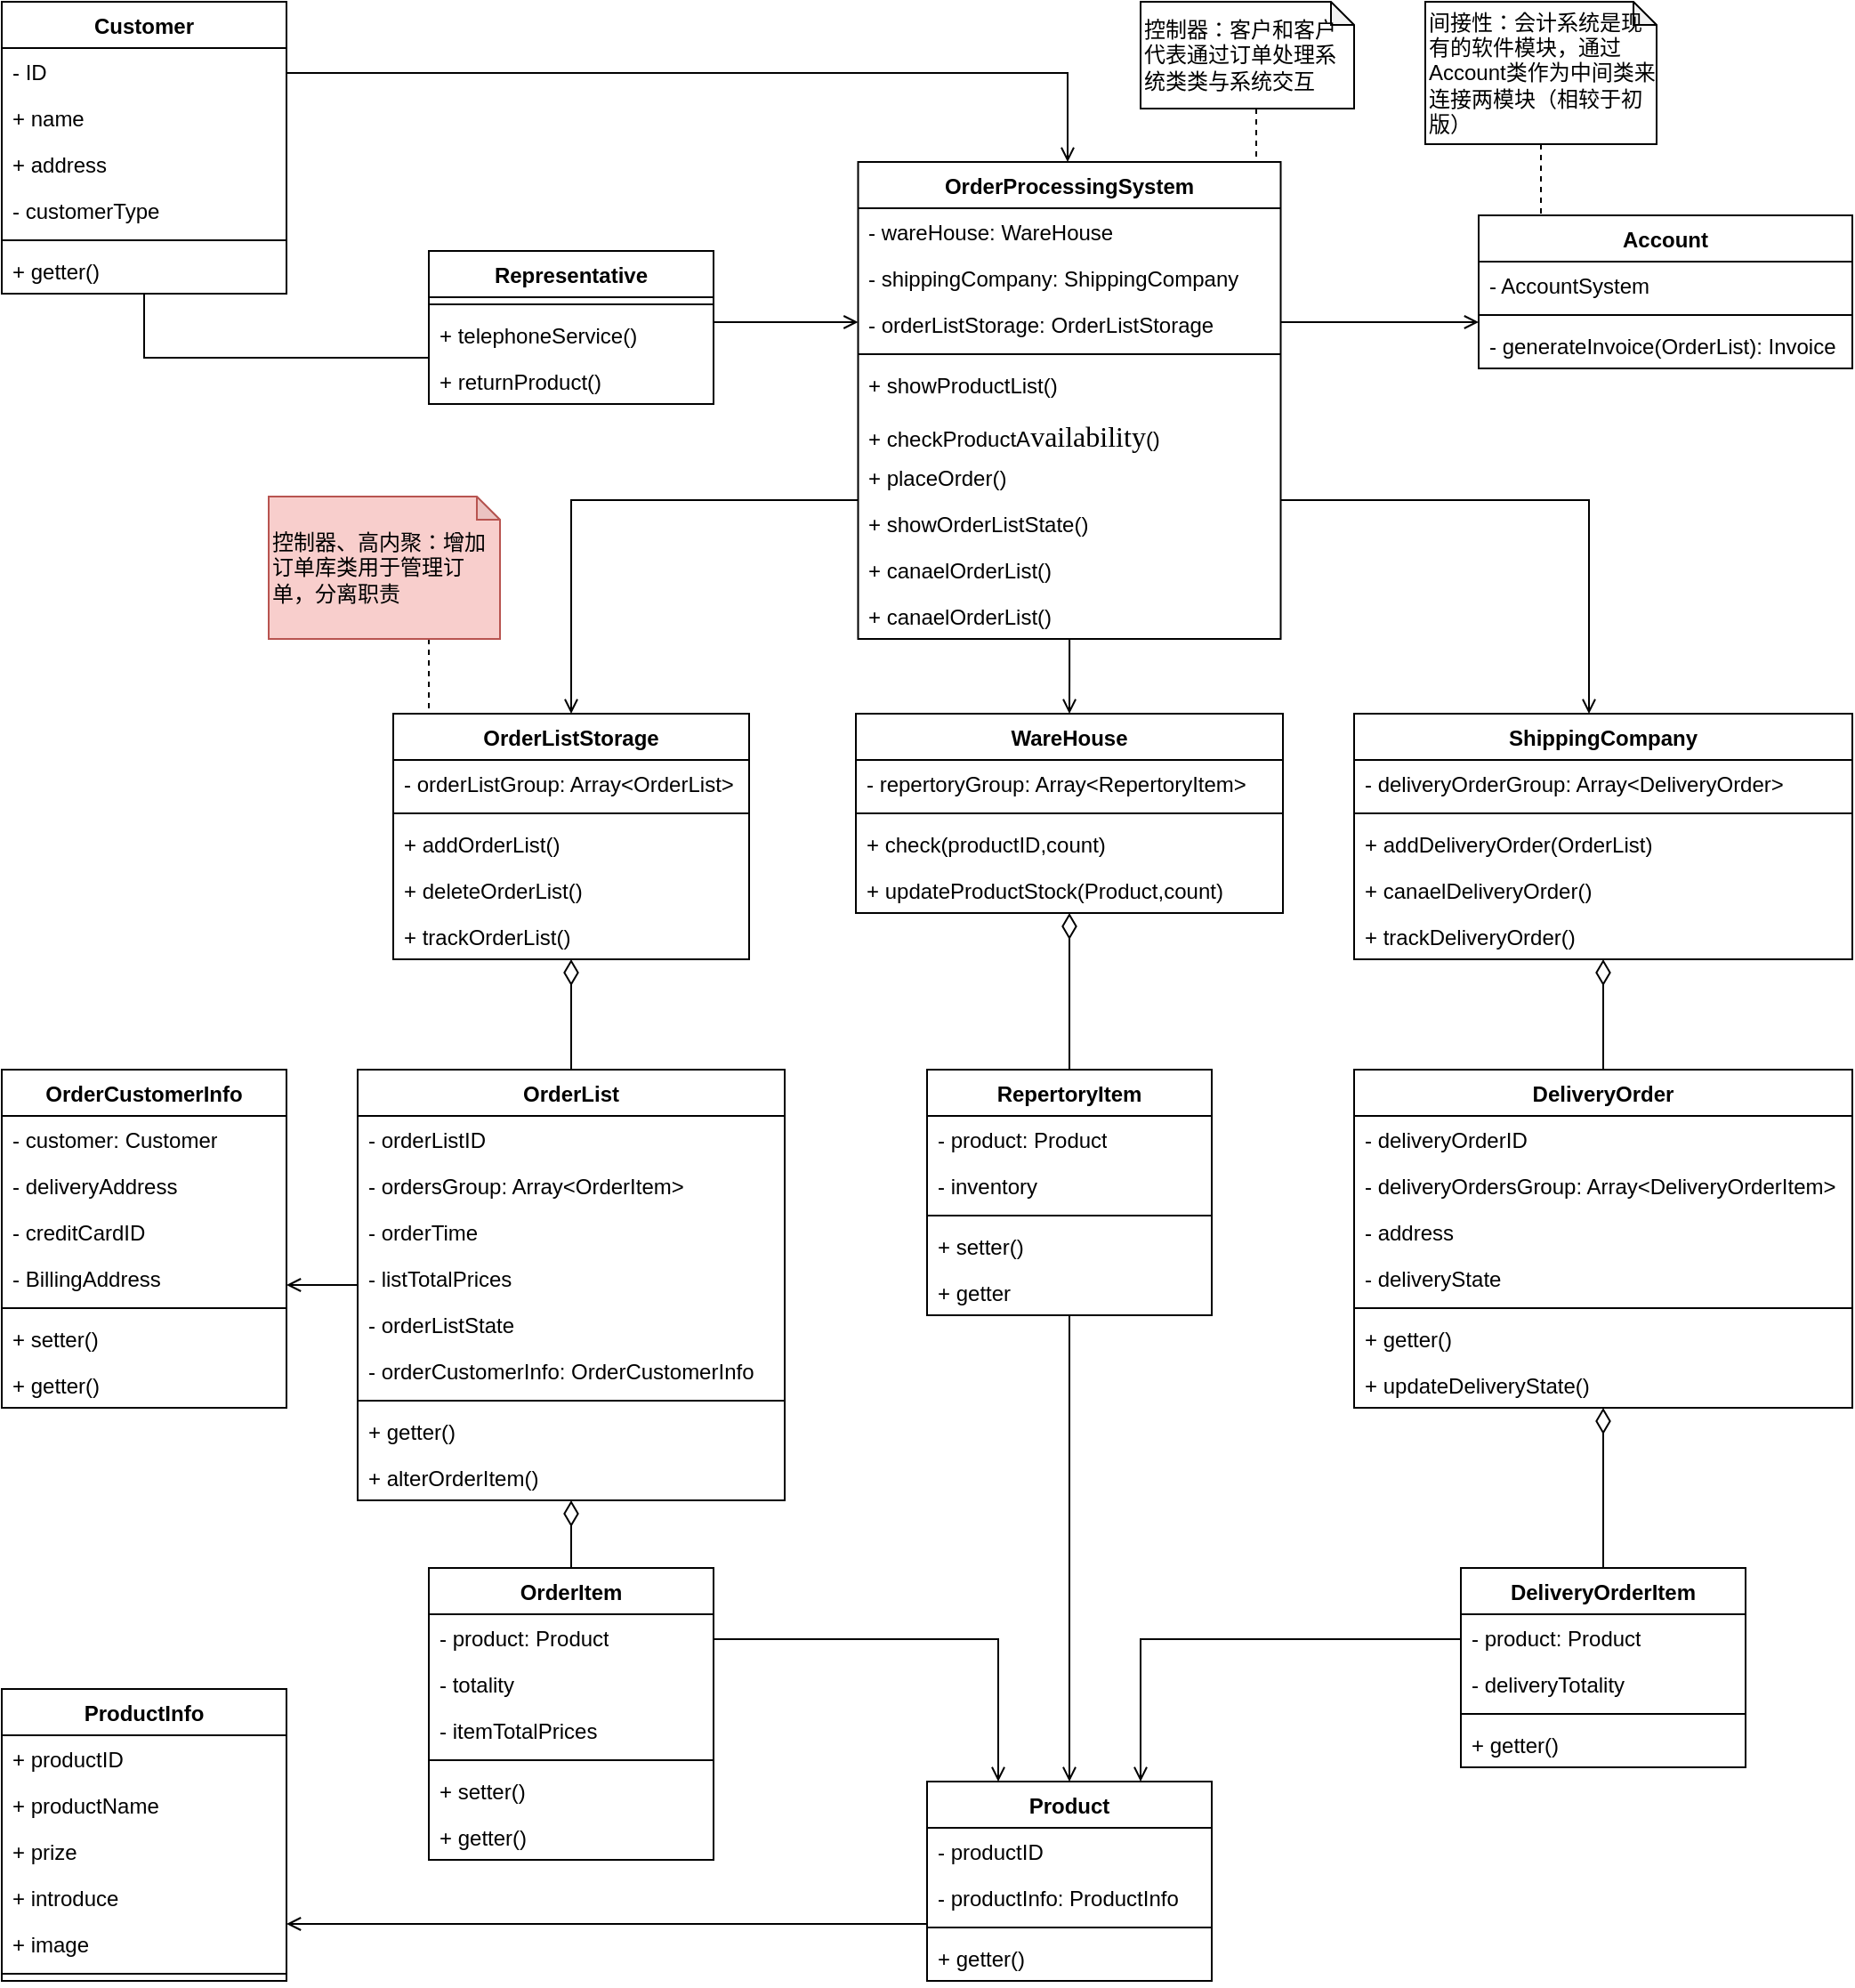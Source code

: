 <mxfile version="24.4.0" type="github">
  <diagram name="第 1 页" id="v9svsVmcO8N4FOGuuTbN">
    <mxGraphModel dx="1737" dy="948" grid="1" gridSize="10" guides="1" tooltips="1" connect="1" arrows="1" fold="1" page="1" pageScale="1" pageWidth="827" pageHeight="1169" math="0" shadow="0">
      <root>
        <mxCell id="0" />
        <mxCell id="1" parent="0" />
        <mxCell id="xuJ9BlfBvtNkO1Lh41zS-1" style="edgeStyle=orthogonalEdgeStyle;rounded=0;orthogonalLoop=1;jettySize=auto;html=1;endArrow=none;endFill=0;" parent="1" source="xuJ9BlfBvtNkO1Lh41zS-3" target="xuJ9BlfBvtNkO1Lh41zS-11" edge="1">
          <mxGeometry relative="1" as="geometry">
            <Array as="points">
              <mxPoint x="320" y="220" />
            </Array>
          </mxGeometry>
        </mxCell>
        <mxCell id="-KnkxOnLY3eX2Sgod2eS-25" style="edgeStyle=orthogonalEdgeStyle;rounded=0;orthogonalLoop=1;jettySize=auto;html=1;endArrow=open;endFill=0;" edge="1" parent="1" source="xuJ9BlfBvtNkO1Lh41zS-3" target="xuJ9BlfBvtNkO1Lh41zS-102">
          <mxGeometry relative="1" as="geometry">
            <Array as="points">
              <mxPoint x="839" y="60" />
            </Array>
          </mxGeometry>
        </mxCell>
        <mxCell id="xuJ9BlfBvtNkO1Lh41zS-3" value="Customer" style="swimlane;fontStyle=1;align=center;verticalAlign=top;childLayout=stackLayout;horizontal=1;startSize=26;horizontalStack=0;resizeParent=1;resizeParentMax=0;resizeLast=0;collapsible=1;marginBottom=0;whiteSpace=wrap;html=1;" parent="1" vertex="1">
          <mxGeometry x="240" y="20" width="160" height="164" as="geometry" />
        </mxCell>
        <mxCell id="xuJ9BlfBvtNkO1Lh41zS-4" value="- ID" style="text;strokeColor=none;fillColor=none;align=left;verticalAlign=top;spacingLeft=4;spacingRight=4;overflow=hidden;rotatable=0;points=[[0,0.5],[1,0.5]];portConstraint=eastwest;whiteSpace=wrap;html=1;" parent="xuJ9BlfBvtNkO1Lh41zS-3" vertex="1">
          <mxGeometry y="26" width="160" height="26" as="geometry" />
        </mxCell>
        <mxCell id="xuJ9BlfBvtNkO1Lh41zS-5" value="+ name" style="text;strokeColor=none;fillColor=none;align=left;verticalAlign=top;spacingLeft=4;spacingRight=4;overflow=hidden;rotatable=0;points=[[0,0.5],[1,0.5]];portConstraint=eastwest;whiteSpace=wrap;html=1;" parent="xuJ9BlfBvtNkO1Lh41zS-3" vertex="1">
          <mxGeometry y="52" width="160" height="26" as="geometry" />
        </mxCell>
        <mxCell id="xuJ9BlfBvtNkO1Lh41zS-6" value="+ address" style="text;strokeColor=none;fillColor=none;align=left;verticalAlign=top;spacingLeft=4;spacingRight=4;overflow=hidden;rotatable=0;points=[[0,0.5],[1,0.5]];portConstraint=eastwest;whiteSpace=wrap;html=1;" parent="xuJ9BlfBvtNkO1Lh41zS-3" vertex="1">
          <mxGeometry y="78" width="160" height="26" as="geometry" />
        </mxCell>
        <mxCell id="xuJ9BlfBvtNkO1Lh41zS-7" value="- customerType" style="text;strokeColor=none;fillColor=none;align=left;verticalAlign=top;spacingLeft=4;spacingRight=4;overflow=hidden;rotatable=0;points=[[0,0.5],[1,0.5]];portConstraint=eastwest;whiteSpace=wrap;html=1;" parent="xuJ9BlfBvtNkO1Lh41zS-3" vertex="1">
          <mxGeometry y="104" width="160" height="26" as="geometry" />
        </mxCell>
        <mxCell id="xuJ9BlfBvtNkO1Lh41zS-8" value="" style="line;strokeWidth=1;fillColor=none;align=left;verticalAlign=middle;spacingTop=-1;spacingLeft=3;spacingRight=3;rotatable=0;labelPosition=right;points=[];portConstraint=eastwest;strokeColor=inherit;" parent="xuJ9BlfBvtNkO1Lh41zS-3" vertex="1">
          <mxGeometry y="130" width="160" height="8" as="geometry" />
        </mxCell>
        <mxCell id="xuJ9BlfBvtNkO1Lh41zS-9" value="+ getter()" style="text;strokeColor=none;fillColor=none;align=left;verticalAlign=top;spacingLeft=4;spacingRight=4;overflow=hidden;rotatable=0;points=[[0,0.5],[1,0.5]];portConstraint=eastwest;whiteSpace=wrap;html=1;" parent="xuJ9BlfBvtNkO1Lh41zS-3" vertex="1">
          <mxGeometry y="138" width="160" height="26" as="geometry" />
        </mxCell>
        <mxCell id="xuJ9BlfBvtNkO1Lh41zS-10" style="edgeStyle=orthogonalEdgeStyle;rounded=0;orthogonalLoop=1;jettySize=auto;html=1;endArrow=open;endFill=0;" parent="1" source="xuJ9BlfBvtNkO1Lh41zS-11" target="xuJ9BlfBvtNkO1Lh41zS-102" edge="1">
          <mxGeometry relative="1" as="geometry">
            <Array as="points">
              <mxPoint x="690" y="200" />
              <mxPoint x="690" y="200" />
            </Array>
          </mxGeometry>
        </mxCell>
        <mxCell id="xuJ9BlfBvtNkO1Lh41zS-11" value="Representative" style="swimlane;fontStyle=1;align=center;verticalAlign=top;childLayout=stackLayout;horizontal=1;startSize=26;horizontalStack=0;resizeParent=1;resizeParentMax=0;resizeLast=0;collapsible=1;marginBottom=0;whiteSpace=wrap;html=1;" parent="1" vertex="1">
          <mxGeometry x="480" y="160" width="160" height="86" as="geometry" />
        </mxCell>
        <mxCell id="xuJ9BlfBvtNkO1Lh41zS-12" value="" style="line;strokeWidth=1;fillColor=none;align=left;verticalAlign=middle;spacingTop=-1;spacingLeft=3;spacingRight=3;rotatable=0;labelPosition=right;points=[];portConstraint=eastwest;strokeColor=inherit;" parent="xuJ9BlfBvtNkO1Lh41zS-11" vertex="1">
          <mxGeometry y="26" width="160" height="8" as="geometry" />
        </mxCell>
        <mxCell id="xuJ9BlfBvtNkO1Lh41zS-13" value="+ telephoneService()" style="text;strokeColor=none;fillColor=none;align=left;verticalAlign=top;spacingLeft=4;spacingRight=4;overflow=hidden;rotatable=0;points=[[0,0.5],[1,0.5]];portConstraint=eastwest;whiteSpace=wrap;html=1;" parent="xuJ9BlfBvtNkO1Lh41zS-11" vertex="1">
          <mxGeometry y="34" width="160" height="26" as="geometry" />
        </mxCell>
        <mxCell id="xuJ9BlfBvtNkO1Lh41zS-14" value="+ returnProduct()" style="text;strokeColor=none;fillColor=none;align=left;verticalAlign=top;spacingLeft=4;spacingRight=4;overflow=hidden;rotatable=0;points=[[0,0.5],[1,0.5]];portConstraint=eastwest;whiteSpace=wrap;html=1;" parent="xuJ9BlfBvtNkO1Lh41zS-11" vertex="1">
          <mxGeometry y="60" width="160" height="26" as="geometry" />
        </mxCell>
        <mxCell id="xuJ9BlfBvtNkO1Lh41zS-15" style="edgeStyle=orthogonalEdgeStyle;rounded=0;orthogonalLoop=1;jettySize=auto;html=1;endArrow=open;endFill=0;startSize=6;endSize=6;" parent="1" source="xuJ9BlfBvtNkO1Lh41zS-16" target="xuJ9BlfBvtNkO1Lh41zS-21" edge="1">
          <mxGeometry relative="1" as="geometry">
            <mxPoint x="770" y="416" as="targetPoint" />
            <Array as="points">
              <mxPoint x="670" y="1100" />
              <mxPoint x="670" y="1100" />
            </Array>
          </mxGeometry>
        </mxCell>
        <mxCell id="xuJ9BlfBvtNkO1Lh41zS-16" value="Product" style="swimlane;fontStyle=1;align=center;verticalAlign=top;childLayout=stackLayout;horizontal=1;startSize=26;horizontalStack=0;resizeParent=1;resizeParentMax=0;resizeLast=0;collapsible=1;marginBottom=0;whiteSpace=wrap;html=1;" parent="1" vertex="1">
          <mxGeometry x="760" y="1020" width="160" height="112" as="geometry" />
        </mxCell>
        <mxCell id="xuJ9BlfBvtNkO1Lh41zS-17" value="- productID" style="text;strokeColor=none;fillColor=none;align=left;verticalAlign=top;spacingLeft=4;spacingRight=4;overflow=hidden;rotatable=0;points=[[0,0.5],[1,0.5]];portConstraint=eastwest;whiteSpace=wrap;html=1;" parent="xuJ9BlfBvtNkO1Lh41zS-16" vertex="1">
          <mxGeometry y="26" width="160" height="26" as="geometry" />
        </mxCell>
        <mxCell id="xuJ9BlfBvtNkO1Lh41zS-18" value="- productInfo: ProductInfo" style="text;strokeColor=none;fillColor=none;align=left;verticalAlign=top;spacingLeft=4;spacingRight=4;overflow=hidden;rotatable=0;points=[[0,0.5],[1,0.5]];portConstraint=eastwest;whiteSpace=wrap;html=1;" parent="xuJ9BlfBvtNkO1Lh41zS-16" vertex="1">
          <mxGeometry y="52" width="160" height="26" as="geometry" />
        </mxCell>
        <mxCell id="xuJ9BlfBvtNkO1Lh41zS-19" value="" style="line;strokeWidth=1;fillColor=none;align=left;verticalAlign=middle;spacingTop=-1;spacingLeft=3;spacingRight=3;rotatable=0;labelPosition=right;points=[];portConstraint=eastwest;strokeColor=inherit;" parent="xuJ9BlfBvtNkO1Lh41zS-16" vertex="1">
          <mxGeometry y="78" width="160" height="8" as="geometry" />
        </mxCell>
        <mxCell id="xuJ9BlfBvtNkO1Lh41zS-20" value="+ getter()" style="text;strokeColor=none;fillColor=none;align=left;verticalAlign=top;spacingLeft=4;spacingRight=4;overflow=hidden;rotatable=0;points=[[0,0.5],[1,0.5]];portConstraint=eastwest;whiteSpace=wrap;html=1;" parent="xuJ9BlfBvtNkO1Lh41zS-16" vertex="1">
          <mxGeometry y="86" width="160" height="26" as="geometry" />
        </mxCell>
        <mxCell id="xuJ9BlfBvtNkO1Lh41zS-21" value="&lt;div style=&quot;text-align: left;&quot;&gt;&lt;span style=&quot;background-color: initial;&quot;&gt;ProductInfo&lt;/span&gt;&lt;/div&gt;" style="swimlane;fontStyle=1;align=center;verticalAlign=top;childLayout=stackLayout;horizontal=1;startSize=26;horizontalStack=0;resizeParent=1;resizeParentMax=0;resizeLast=0;collapsible=1;marginBottom=0;whiteSpace=wrap;html=1;" parent="1" vertex="1">
          <mxGeometry x="240" y="968" width="160" height="164" as="geometry" />
        </mxCell>
        <mxCell id="xuJ9BlfBvtNkO1Lh41zS-22" value="+ productID" style="text;strokeColor=none;fillColor=none;align=left;verticalAlign=top;spacingLeft=4;spacingRight=4;overflow=hidden;rotatable=0;points=[[0,0.5],[1,0.5]];portConstraint=eastwest;whiteSpace=wrap;html=1;" parent="xuJ9BlfBvtNkO1Lh41zS-21" vertex="1">
          <mxGeometry y="26" width="160" height="26" as="geometry" />
        </mxCell>
        <mxCell id="xuJ9BlfBvtNkO1Lh41zS-23" value="+ productName" style="text;strokeColor=none;fillColor=none;align=left;verticalAlign=top;spacingLeft=4;spacingRight=4;overflow=hidden;rotatable=0;points=[[0,0.5],[1,0.5]];portConstraint=eastwest;whiteSpace=wrap;html=1;" parent="xuJ9BlfBvtNkO1Lh41zS-21" vertex="1">
          <mxGeometry y="52" width="160" height="26" as="geometry" />
        </mxCell>
        <mxCell id="xuJ9BlfBvtNkO1Lh41zS-24" value="+ prize" style="text;strokeColor=none;fillColor=none;align=left;verticalAlign=top;spacingLeft=4;spacingRight=4;overflow=hidden;rotatable=0;points=[[0,0.5],[1,0.5]];portConstraint=eastwest;whiteSpace=wrap;html=1;" parent="xuJ9BlfBvtNkO1Lh41zS-21" vertex="1">
          <mxGeometry y="78" width="160" height="26" as="geometry" />
        </mxCell>
        <mxCell id="xuJ9BlfBvtNkO1Lh41zS-25" value="+ introduce" style="text;strokeColor=none;fillColor=none;align=left;verticalAlign=top;spacingLeft=4;spacingRight=4;overflow=hidden;rotatable=0;points=[[0,0.5],[1,0.5]];portConstraint=eastwest;whiteSpace=wrap;html=1;" parent="xuJ9BlfBvtNkO1Lh41zS-21" vertex="1">
          <mxGeometry y="104" width="160" height="26" as="geometry" />
        </mxCell>
        <mxCell id="xuJ9BlfBvtNkO1Lh41zS-26" value="+ image" style="text;strokeColor=none;fillColor=none;align=left;verticalAlign=top;spacingLeft=4;spacingRight=4;overflow=hidden;rotatable=0;points=[[0,0.5],[1,0.5]];portConstraint=eastwest;whiteSpace=wrap;html=1;" parent="xuJ9BlfBvtNkO1Lh41zS-21" vertex="1">
          <mxGeometry y="130" width="160" height="26" as="geometry" />
        </mxCell>
        <mxCell id="xuJ9BlfBvtNkO1Lh41zS-27" value="" style="line;strokeWidth=1;fillColor=none;align=left;verticalAlign=middle;spacingTop=-1;spacingLeft=3;spacingRight=3;rotatable=0;labelPosition=right;points=[];portConstraint=eastwest;strokeColor=inherit;" parent="xuJ9BlfBvtNkO1Lh41zS-21" vertex="1">
          <mxGeometry y="156" width="160" height="8" as="geometry" />
        </mxCell>
        <mxCell id="xuJ9BlfBvtNkO1Lh41zS-28" style="edgeStyle=orthogonalEdgeStyle;rounded=0;orthogonalLoop=1;jettySize=auto;html=1;entryX=0.5;entryY=0;entryDx=0;entryDy=0;endArrow=none;endFill=0;startArrow=diamondThin;startFill=0;targetPerimeterSpacing=0;sourcePerimeterSpacing=0;endSize=6;startSize=12;" parent="1" source="xuJ9BlfBvtNkO1Lh41zS-30" target="xuJ9BlfBvtNkO1Lh41zS-41" edge="1">
          <mxGeometry relative="1" as="geometry" />
        </mxCell>
        <mxCell id="xuJ9BlfBvtNkO1Lh41zS-29" style="edgeStyle=orthogonalEdgeStyle;rounded=0;orthogonalLoop=1;jettySize=auto;html=1;endArrow=open;endFill=0;" parent="1" source="xuJ9BlfBvtNkO1Lh41zS-30" target="xuJ9BlfBvtNkO1Lh41zS-48" edge="1">
          <mxGeometry relative="1" as="geometry">
            <Array as="points">
              <mxPoint x="440" y="715" />
              <mxPoint x="440" y="715" />
            </Array>
          </mxGeometry>
        </mxCell>
        <mxCell id="xuJ9BlfBvtNkO1Lh41zS-30" value="OrderList" style="swimlane;fontStyle=1;align=center;verticalAlign=top;childLayout=stackLayout;horizontal=1;startSize=26;horizontalStack=0;resizeParent=1;resizeParentMax=0;resizeLast=0;collapsible=1;marginBottom=0;whiteSpace=wrap;html=1;" parent="1" vertex="1">
          <mxGeometry x="440" y="620" width="240" height="242" as="geometry" />
        </mxCell>
        <mxCell id="xuJ9BlfBvtNkO1Lh41zS-31" value="- orderListID" style="text;strokeColor=none;fillColor=none;align=left;verticalAlign=top;spacingLeft=4;spacingRight=4;overflow=hidden;rotatable=0;points=[[0,0.5],[1,0.5]];portConstraint=eastwest;whiteSpace=wrap;html=1;" parent="xuJ9BlfBvtNkO1Lh41zS-30" vertex="1">
          <mxGeometry y="26" width="240" height="26" as="geometry" />
        </mxCell>
        <mxCell id="xuJ9BlfBvtNkO1Lh41zS-32" value="- ordersGroup: Array&amp;lt;OrderItem&amp;gt;" style="text;strokeColor=none;fillColor=none;align=left;verticalAlign=top;spacingLeft=4;spacingRight=4;overflow=hidden;rotatable=0;points=[[0,0.5],[1,0.5]];portConstraint=eastwest;whiteSpace=wrap;html=1;" parent="xuJ9BlfBvtNkO1Lh41zS-30" vertex="1">
          <mxGeometry y="52" width="240" height="26" as="geometry" />
        </mxCell>
        <mxCell id="xuJ9BlfBvtNkO1Lh41zS-33" value="- orderTime" style="text;strokeColor=none;fillColor=none;align=left;verticalAlign=top;spacingLeft=4;spacingRight=4;overflow=hidden;rotatable=0;points=[[0,0.5],[1,0.5]];portConstraint=eastwest;whiteSpace=wrap;html=1;" parent="xuJ9BlfBvtNkO1Lh41zS-30" vertex="1">
          <mxGeometry y="78" width="240" height="26" as="geometry" />
        </mxCell>
        <mxCell id="xuJ9BlfBvtNkO1Lh41zS-34" value="- listTotalPrices" style="text;strokeColor=none;fillColor=none;align=left;verticalAlign=top;spacingLeft=4;spacingRight=4;overflow=hidden;rotatable=0;points=[[0,0.5],[1,0.5]];portConstraint=eastwest;whiteSpace=wrap;html=1;" parent="xuJ9BlfBvtNkO1Lh41zS-30" vertex="1">
          <mxGeometry y="104" width="240" height="26" as="geometry" />
        </mxCell>
        <mxCell id="xuJ9BlfBvtNkO1Lh41zS-35" value="- orderListState" style="text;strokeColor=none;fillColor=none;align=left;verticalAlign=top;spacingLeft=4;spacingRight=4;overflow=hidden;rotatable=0;points=[[0,0.5],[1,0.5]];portConstraint=eastwest;whiteSpace=wrap;html=1;" parent="xuJ9BlfBvtNkO1Lh41zS-30" vertex="1">
          <mxGeometry y="130" width="240" height="26" as="geometry" />
        </mxCell>
        <mxCell id="xuJ9BlfBvtNkO1Lh41zS-36" value="- orderCustomerInfo: OrderCustomerInfo" style="text;strokeColor=none;fillColor=none;align=left;verticalAlign=top;spacingLeft=4;spacingRight=4;overflow=hidden;rotatable=0;points=[[0,0.5],[1,0.5]];portConstraint=eastwest;whiteSpace=wrap;html=1;" parent="xuJ9BlfBvtNkO1Lh41zS-30" vertex="1">
          <mxGeometry y="156" width="240" height="26" as="geometry" />
        </mxCell>
        <mxCell id="xuJ9BlfBvtNkO1Lh41zS-37" value="" style="line;strokeWidth=1;fillColor=none;align=left;verticalAlign=middle;spacingTop=-1;spacingLeft=3;spacingRight=3;rotatable=0;labelPosition=right;points=[];portConstraint=eastwest;strokeColor=inherit;" parent="xuJ9BlfBvtNkO1Lh41zS-30" vertex="1">
          <mxGeometry y="182" width="240" height="8" as="geometry" />
        </mxCell>
        <mxCell id="xuJ9BlfBvtNkO1Lh41zS-38" value="+ getter()" style="text;strokeColor=none;fillColor=none;align=left;verticalAlign=top;spacingLeft=4;spacingRight=4;overflow=hidden;rotatable=0;points=[[0,0.5],[1,0.5]];portConstraint=eastwest;whiteSpace=wrap;html=1;" parent="xuJ9BlfBvtNkO1Lh41zS-30" vertex="1">
          <mxGeometry y="190" width="240" height="26" as="geometry" />
        </mxCell>
        <mxCell id="xuJ9BlfBvtNkO1Lh41zS-39" value="+ alterOrderItem()" style="text;strokeColor=none;fillColor=none;align=left;verticalAlign=top;spacingLeft=4;spacingRight=4;overflow=hidden;rotatable=0;points=[[0,0.5],[1,0.5]];portConstraint=eastwest;whiteSpace=wrap;html=1;" parent="xuJ9BlfBvtNkO1Lh41zS-30" vertex="1">
          <mxGeometry y="216" width="240" height="26" as="geometry" />
        </mxCell>
        <mxCell id="xuJ9BlfBvtNkO1Lh41zS-40" style="edgeStyle=orthogonalEdgeStyle;rounded=0;orthogonalLoop=1;jettySize=auto;html=1;endArrow=open;endFill=0;" parent="1" source="xuJ9BlfBvtNkO1Lh41zS-41" target="xuJ9BlfBvtNkO1Lh41zS-16" edge="1">
          <mxGeometry relative="1" as="geometry">
            <Array as="points">
              <mxPoint x="800" y="940" />
            </Array>
          </mxGeometry>
        </mxCell>
        <mxCell id="xuJ9BlfBvtNkO1Lh41zS-41" value="OrderItem" style="swimlane;fontStyle=1;align=center;verticalAlign=top;childLayout=stackLayout;horizontal=1;startSize=26;horizontalStack=0;resizeParent=1;resizeParentMax=0;resizeLast=0;collapsible=1;marginBottom=0;whiteSpace=wrap;html=1;" parent="1" vertex="1">
          <mxGeometry x="480" y="900" width="160" height="164" as="geometry" />
        </mxCell>
        <mxCell id="xuJ9BlfBvtNkO1Lh41zS-42" value="- product: Product" style="text;strokeColor=none;fillColor=none;align=left;verticalAlign=top;spacingLeft=4;spacingRight=4;overflow=hidden;rotatable=0;points=[[0,0.5],[1,0.5]];portConstraint=eastwest;whiteSpace=wrap;html=1;" parent="xuJ9BlfBvtNkO1Lh41zS-41" vertex="1">
          <mxGeometry y="26" width="160" height="26" as="geometry" />
        </mxCell>
        <mxCell id="xuJ9BlfBvtNkO1Lh41zS-43" value="-&amp;nbsp;totality" style="text;strokeColor=none;fillColor=none;align=left;verticalAlign=top;spacingLeft=4;spacingRight=4;overflow=hidden;rotatable=0;points=[[0,0.5],[1,0.5]];portConstraint=eastwest;whiteSpace=wrap;html=1;" parent="xuJ9BlfBvtNkO1Lh41zS-41" vertex="1">
          <mxGeometry y="52" width="160" height="26" as="geometry" />
        </mxCell>
        <mxCell id="xuJ9BlfBvtNkO1Lh41zS-44" value="- itemTotalPrices" style="text;strokeColor=none;fillColor=none;align=left;verticalAlign=top;spacingLeft=4;spacingRight=4;overflow=hidden;rotatable=0;points=[[0,0.5],[1,0.5]];portConstraint=eastwest;whiteSpace=wrap;html=1;" parent="xuJ9BlfBvtNkO1Lh41zS-41" vertex="1">
          <mxGeometry y="78" width="160" height="26" as="geometry" />
        </mxCell>
        <mxCell id="xuJ9BlfBvtNkO1Lh41zS-45" value="" style="line;strokeWidth=1;fillColor=none;align=left;verticalAlign=middle;spacingTop=-1;spacingLeft=3;spacingRight=3;rotatable=0;labelPosition=right;points=[];portConstraint=eastwest;strokeColor=inherit;" parent="xuJ9BlfBvtNkO1Lh41zS-41" vertex="1">
          <mxGeometry y="104" width="160" height="8" as="geometry" />
        </mxCell>
        <mxCell id="xuJ9BlfBvtNkO1Lh41zS-46" value="+ setter()" style="text;strokeColor=none;fillColor=none;align=left;verticalAlign=top;spacingLeft=4;spacingRight=4;overflow=hidden;rotatable=0;points=[[0,0.5],[1,0.5]];portConstraint=eastwest;whiteSpace=wrap;html=1;" parent="xuJ9BlfBvtNkO1Lh41zS-41" vertex="1">
          <mxGeometry y="112" width="160" height="26" as="geometry" />
        </mxCell>
        <mxCell id="xuJ9BlfBvtNkO1Lh41zS-47" value="+ getter()" style="text;strokeColor=none;fillColor=none;align=left;verticalAlign=top;spacingLeft=4;spacingRight=4;overflow=hidden;rotatable=0;points=[[0,0.5],[1,0.5]];portConstraint=eastwest;whiteSpace=wrap;html=1;" parent="xuJ9BlfBvtNkO1Lh41zS-41" vertex="1">
          <mxGeometry y="138" width="160" height="26" as="geometry" />
        </mxCell>
        <mxCell id="xuJ9BlfBvtNkO1Lh41zS-48" value="&lt;span style=&quot;text-align: left;&quot;&gt;OrderCustomerInfo&lt;/span&gt;" style="swimlane;fontStyle=1;align=center;verticalAlign=top;childLayout=stackLayout;horizontal=1;startSize=26;horizontalStack=0;resizeParent=1;resizeParentMax=0;resizeLast=0;collapsible=1;marginBottom=0;whiteSpace=wrap;html=1;" parent="1" vertex="1">
          <mxGeometry x="240" y="620" width="160" height="190" as="geometry" />
        </mxCell>
        <mxCell id="xuJ9BlfBvtNkO1Lh41zS-49" value="- customer: Customer" style="text;strokeColor=none;fillColor=none;align=left;verticalAlign=top;spacingLeft=4;spacingRight=4;overflow=hidden;rotatable=0;points=[[0,0.5],[1,0.5]];portConstraint=eastwest;whiteSpace=wrap;html=1;" parent="xuJ9BlfBvtNkO1Lh41zS-48" vertex="1">
          <mxGeometry y="26" width="160" height="26" as="geometry" />
        </mxCell>
        <mxCell id="xuJ9BlfBvtNkO1Lh41zS-50" value="- deliveryAddress" style="text;strokeColor=none;fillColor=none;align=left;verticalAlign=top;spacingLeft=4;spacingRight=4;overflow=hidden;rotatable=0;points=[[0,0.5],[1,0.5]];portConstraint=eastwest;whiteSpace=wrap;html=1;" parent="xuJ9BlfBvtNkO1Lh41zS-48" vertex="1">
          <mxGeometry y="52" width="160" height="26" as="geometry" />
        </mxCell>
        <mxCell id="xuJ9BlfBvtNkO1Lh41zS-51" value="- creditCardID" style="text;strokeColor=none;fillColor=none;align=left;verticalAlign=top;spacingLeft=4;spacingRight=4;overflow=hidden;rotatable=0;points=[[0,0.5],[1,0.5]];portConstraint=eastwest;whiteSpace=wrap;html=1;" parent="xuJ9BlfBvtNkO1Lh41zS-48" vertex="1">
          <mxGeometry y="78" width="160" height="26" as="geometry" />
        </mxCell>
        <mxCell id="xuJ9BlfBvtNkO1Lh41zS-52" value="- BillingAddress" style="text;strokeColor=none;fillColor=none;align=left;verticalAlign=top;spacingLeft=4;spacingRight=4;overflow=hidden;rotatable=0;points=[[0,0.5],[1,0.5]];portConstraint=eastwest;whiteSpace=wrap;html=1;" parent="xuJ9BlfBvtNkO1Lh41zS-48" vertex="1">
          <mxGeometry y="104" width="160" height="26" as="geometry" />
        </mxCell>
        <mxCell id="xuJ9BlfBvtNkO1Lh41zS-53" value="" style="line;strokeWidth=1;fillColor=none;align=left;verticalAlign=middle;spacingTop=-1;spacingLeft=3;spacingRight=3;rotatable=0;labelPosition=right;points=[];portConstraint=eastwest;strokeColor=inherit;" parent="xuJ9BlfBvtNkO1Lh41zS-48" vertex="1">
          <mxGeometry y="130" width="160" height="8" as="geometry" />
        </mxCell>
        <mxCell id="xuJ9BlfBvtNkO1Lh41zS-54" value="+ setter()" style="text;strokeColor=none;fillColor=none;align=left;verticalAlign=top;spacingLeft=4;spacingRight=4;overflow=hidden;rotatable=0;points=[[0,0.5],[1,0.5]];portConstraint=eastwest;whiteSpace=wrap;html=1;" parent="xuJ9BlfBvtNkO1Lh41zS-48" vertex="1">
          <mxGeometry y="138" width="160" height="26" as="geometry" />
        </mxCell>
        <mxCell id="xuJ9BlfBvtNkO1Lh41zS-55" value="+ getter()" style="text;strokeColor=none;fillColor=none;align=left;verticalAlign=top;spacingLeft=4;spacingRight=4;overflow=hidden;rotatable=0;points=[[0,0.5],[1,0.5]];portConstraint=eastwest;whiteSpace=wrap;html=1;" parent="xuJ9BlfBvtNkO1Lh41zS-48" vertex="1">
          <mxGeometry y="164" width="160" height="26" as="geometry" />
        </mxCell>
        <mxCell id="xuJ9BlfBvtNkO1Lh41zS-56" style="edgeStyle=orthogonalEdgeStyle;rounded=0;orthogonalLoop=1;jettySize=auto;html=1;endArrow=none;endFill=0;entryX=0.5;entryY=0;entryDx=0;entryDy=0;startArrow=diamondThin;startFill=0;startSize=12;" parent="1" source="xuJ9BlfBvtNkO1Lh41zS-57" target="xuJ9BlfBvtNkO1Lh41zS-63" edge="1">
          <mxGeometry relative="1" as="geometry">
            <Array as="points">
              <mxPoint x="840" y="580" />
              <mxPoint x="840" y="580" />
            </Array>
          </mxGeometry>
        </mxCell>
        <mxCell id="xuJ9BlfBvtNkO1Lh41zS-57" value="WareHouse" style="swimlane;fontStyle=1;align=center;verticalAlign=top;childLayout=stackLayout;horizontal=1;startSize=26;horizontalStack=0;resizeParent=1;resizeParentMax=0;resizeLast=0;collapsible=1;marginBottom=0;whiteSpace=wrap;html=1;" parent="1" vertex="1">
          <mxGeometry x="720" y="420" width="240" height="112" as="geometry" />
        </mxCell>
        <mxCell id="xuJ9BlfBvtNkO1Lh41zS-58" value="- repertoryGroup: Array&amp;lt;RepertoryItem&amp;gt;&amp;nbsp;" style="text;strokeColor=none;fillColor=none;align=left;verticalAlign=top;spacingLeft=4;spacingRight=4;overflow=hidden;rotatable=0;points=[[0,0.5],[1,0.5]];portConstraint=eastwest;whiteSpace=wrap;html=1;" parent="xuJ9BlfBvtNkO1Lh41zS-57" vertex="1">
          <mxGeometry y="26" width="240" height="26" as="geometry" />
        </mxCell>
        <mxCell id="xuJ9BlfBvtNkO1Lh41zS-59" value="" style="line;strokeWidth=1;fillColor=none;align=left;verticalAlign=middle;spacingTop=-1;spacingLeft=3;spacingRight=3;rotatable=0;labelPosition=right;points=[];portConstraint=eastwest;strokeColor=inherit;" parent="xuJ9BlfBvtNkO1Lh41zS-57" vertex="1">
          <mxGeometry y="52" width="240" height="8" as="geometry" />
        </mxCell>
        <mxCell id="xuJ9BlfBvtNkO1Lh41zS-60" value="+ check(productID,count)" style="text;strokeColor=none;fillColor=none;align=left;verticalAlign=top;spacingLeft=4;spacingRight=4;overflow=hidden;rotatable=0;points=[[0,0.5],[1,0.5]];portConstraint=eastwest;whiteSpace=wrap;html=1;" parent="xuJ9BlfBvtNkO1Lh41zS-57" vertex="1">
          <mxGeometry y="60" width="240" height="26" as="geometry" />
        </mxCell>
        <mxCell id="xuJ9BlfBvtNkO1Lh41zS-61" value="+ updateProductStock(Product,count)" style="text;strokeColor=none;fillColor=none;align=left;verticalAlign=top;spacingLeft=4;spacingRight=4;overflow=hidden;rotatable=0;points=[[0,0.5],[1,0.5]];portConstraint=eastwest;whiteSpace=wrap;html=1;" parent="xuJ9BlfBvtNkO1Lh41zS-57" vertex="1">
          <mxGeometry y="86" width="240" height="26" as="geometry" />
        </mxCell>
        <mxCell id="xuJ9BlfBvtNkO1Lh41zS-62" style="edgeStyle=orthogonalEdgeStyle;rounded=0;orthogonalLoop=1;jettySize=auto;html=1;endArrow=open;endFill=0;" parent="1" source="xuJ9BlfBvtNkO1Lh41zS-63" target="xuJ9BlfBvtNkO1Lh41zS-16" edge="1">
          <mxGeometry relative="1" as="geometry">
            <Array as="points">
              <mxPoint x="840" y="950" />
            </Array>
          </mxGeometry>
        </mxCell>
        <mxCell id="xuJ9BlfBvtNkO1Lh41zS-63" value="RepertoryItem" style="swimlane;fontStyle=1;align=center;verticalAlign=top;childLayout=stackLayout;horizontal=1;startSize=26;horizontalStack=0;resizeParent=1;resizeParentMax=0;resizeLast=0;collapsible=1;marginBottom=0;whiteSpace=wrap;html=1;" parent="1" vertex="1">
          <mxGeometry x="760" y="620" width="160" height="138" as="geometry">
            <mxRectangle x="610" y="420" width="120" height="30" as="alternateBounds" />
          </mxGeometry>
        </mxCell>
        <mxCell id="xuJ9BlfBvtNkO1Lh41zS-64" value="- product: Product" style="text;strokeColor=none;fillColor=none;align=left;verticalAlign=top;spacingLeft=4;spacingRight=4;overflow=hidden;rotatable=0;points=[[0,0.5],[1,0.5]];portConstraint=eastwest;whiteSpace=wrap;html=1;" parent="xuJ9BlfBvtNkO1Lh41zS-63" vertex="1">
          <mxGeometry y="26" width="160" height="26" as="geometry" />
        </mxCell>
        <mxCell id="xuJ9BlfBvtNkO1Lh41zS-65" value="-&amp;nbsp;&lt;span style=&quot;background-color: initial;&quot;&gt;inventory&lt;/span&gt;" style="text;strokeColor=none;fillColor=none;align=left;verticalAlign=top;spacingLeft=4;spacingRight=4;overflow=hidden;rotatable=0;points=[[0,0.5],[1,0.5]];portConstraint=eastwest;whiteSpace=wrap;html=1;" parent="xuJ9BlfBvtNkO1Lh41zS-63" vertex="1">
          <mxGeometry y="52" width="160" height="26" as="geometry" />
        </mxCell>
        <mxCell id="xuJ9BlfBvtNkO1Lh41zS-66" value="" style="line;strokeWidth=1;fillColor=none;align=left;verticalAlign=middle;spacingTop=-1;spacingLeft=3;spacingRight=3;rotatable=0;labelPosition=right;points=[];portConstraint=eastwest;strokeColor=inherit;" parent="xuJ9BlfBvtNkO1Lh41zS-63" vertex="1">
          <mxGeometry y="78" width="160" height="8" as="geometry" />
        </mxCell>
        <mxCell id="xuJ9BlfBvtNkO1Lh41zS-67" value="+ setter()" style="text;strokeColor=none;fillColor=none;align=left;verticalAlign=top;spacingLeft=4;spacingRight=4;overflow=hidden;rotatable=0;points=[[0,0.5],[1,0.5]];portConstraint=eastwest;whiteSpace=wrap;html=1;" parent="xuJ9BlfBvtNkO1Lh41zS-63" vertex="1">
          <mxGeometry y="86" width="160" height="26" as="geometry" />
        </mxCell>
        <mxCell id="xuJ9BlfBvtNkO1Lh41zS-68" value="+ getter" style="text;strokeColor=none;fillColor=none;align=left;verticalAlign=top;spacingLeft=4;spacingRight=4;overflow=hidden;rotatable=0;points=[[0,0.5],[1,0.5]];portConstraint=eastwest;whiteSpace=wrap;html=1;" parent="xuJ9BlfBvtNkO1Lh41zS-63" vertex="1">
          <mxGeometry y="112" width="160" height="26" as="geometry" />
        </mxCell>
        <mxCell id="xuJ9BlfBvtNkO1Lh41zS-69" style="edgeStyle=orthogonalEdgeStyle;rounded=0;orthogonalLoop=1;jettySize=auto;html=1;endArrow=none;endFill=0;startArrow=diamondThin;startFill=0;endSize=6;startSize=12;" parent="1" source="xuJ9BlfBvtNkO1Lh41zS-70" target="xuJ9BlfBvtNkO1Lh41zS-79" edge="1">
          <mxGeometry relative="1" as="geometry" />
        </mxCell>
        <mxCell id="xuJ9BlfBvtNkO1Lh41zS-70" value="DeliveryOrder" style="swimlane;fontStyle=1;align=center;verticalAlign=top;childLayout=stackLayout;horizontal=1;startSize=26;horizontalStack=0;resizeParent=1;resizeParentMax=0;resizeLast=0;collapsible=1;marginBottom=0;whiteSpace=wrap;html=1;" parent="1" vertex="1">
          <mxGeometry x="1000" y="620" width="280" height="190" as="geometry" />
        </mxCell>
        <mxCell id="xuJ9BlfBvtNkO1Lh41zS-71" value="- deliveryOrderID" style="text;strokeColor=none;fillColor=none;align=left;verticalAlign=top;spacingLeft=4;spacingRight=4;overflow=hidden;rotatable=0;points=[[0,0.5],[1,0.5]];portConstraint=eastwest;whiteSpace=wrap;html=1;" parent="xuJ9BlfBvtNkO1Lh41zS-70" vertex="1">
          <mxGeometry y="26" width="280" height="26" as="geometry" />
        </mxCell>
        <mxCell id="xuJ9BlfBvtNkO1Lh41zS-72" value="- deliveryOrdersGroup: Array&amp;lt;DeliveryOrderItem&amp;gt;" style="text;strokeColor=none;fillColor=none;align=left;verticalAlign=top;spacingLeft=4;spacingRight=4;overflow=hidden;rotatable=0;points=[[0,0.5],[1,0.5]];portConstraint=eastwest;whiteSpace=wrap;html=1;" parent="xuJ9BlfBvtNkO1Lh41zS-70" vertex="1">
          <mxGeometry y="52" width="280" height="26" as="geometry" />
        </mxCell>
        <mxCell id="xuJ9BlfBvtNkO1Lh41zS-73" value="- address" style="text;strokeColor=none;fillColor=none;align=left;verticalAlign=top;spacingLeft=4;spacingRight=4;overflow=hidden;rotatable=0;points=[[0,0.5],[1,0.5]];portConstraint=eastwest;whiteSpace=wrap;html=1;" parent="xuJ9BlfBvtNkO1Lh41zS-70" vertex="1">
          <mxGeometry y="78" width="280" height="26" as="geometry" />
        </mxCell>
        <mxCell id="xuJ9BlfBvtNkO1Lh41zS-74" value="- deliveryState" style="text;strokeColor=none;fillColor=none;align=left;verticalAlign=top;spacingLeft=4;spacingRight=4;overflow=hidden;rotatable=0;points=[[0,0.5],[1,0.5]];portConstraint=eastwest;whiteSpace=wrap;html=1;" parent="xuJ9BlfBvtNkO1Lh41zS-70" vertex="1">
          <mxGeometry y="104" width="280" height="26" as="geometry" />
        </mxCell>
        <mxCell id="xuJ9BlfBvtNkO1Lh41zS-75" value="" style="line;strokeWidth=1;fillColor=none;align=left;verticalAlign=middle;spacingTop=-1;spacingLeft=3;spacingRight=3;rotatable=0;labelPosition=right;points=[];portConstraint=eastwest;strokeColor=inherit;" parent="xuJ9BlfBvtNkO1Lh41zS-70" vertex="1">
          <mxGeometry y="130" width="280" height="8" as="geometry" />
        </mxCell>
        <mxCell id="xuJ9BlfBvtNkO1Lh41zS-76" value="+ getter()" style="text;strokeColor=none;fillColor=none;align=left;verticalAlign=top;spacingLeft=4;spacingRight=4;overflow=hidden;rotatable=0;points=[[0,0.5],[1,0.5]];portConstraint=eastwest;whiteSpace=wrap;html=1;" parent="xuJ9BlfBvtNkO1Lh41zS-70" vertex="1">
          <mxGeometry y="138" width="280" height="26" as="geometry" />
        </mxCell>
        <mxCell id="xuJ9BlfBvtNkO1Lh41zS-77" value="+ updateDeliveryState()" style="text;strokeColor=none;fillColor=none;align=left;verticalAlign=top;spacingLeft=4;spacingRight=4;overflow=hidden;rotatable=0;points=[[0,0.5],[1,0.5]];portConstraint=eastwest;whiteSpace=wrap;html=1;" parent="xuJ9BlfBvtNkO1Lh41zS-70" vertex="1">
          <mxGeometry y="164" width="280" height="26" as="geometry" />
        </mxCell>
        <mxCell id="xuJ9BlfBvtNkO1Lh41zS-78" style="edgeStyle=orthogonalEdgeStyle;rounded=0;orthogonalLoop=1;jettySize=auto;html=1;endArrow=open;endFill=0;" parent="1" source="xuJ9BlfBvtNkO1Lh41zS-79" target="xuJ9BlfBvtNkO1Lh41zS-16" edge="1">
          <mxGeometry relative="1" as="geometry">
            <Array as="points">
              <mxPoint x="880" y="940" />
            </Array>
          </mxGeometry>
        </mxCell>
        <mxCell id="xuJ9BlfBvtNkO1Lh41zS-79" value="DeliveryOrderItem" style="swimlane;fontStyle=1;align=center;verticalAlign=top;childLayout=stackLayout;horizontal=1;startSize=26;horizontalStack=0;resizeParent=1;resizeParentMax=0;resizeLast=0;collapsible=1;marginBottom=0;whiteSpace=wrap;html=1;" parent="1" vertex="1">
          <mxGeometry x="1060" y="900" width="160" height="112" as="geometry" />
        </mxCell>
        <mxCell id="xuJ9BlfBvtNkO1Lh41zS-80" value="- product: Product" style="text;strokeColor=none;fillColor=none;align=left;verticalAlign=top;spacingLeft=4;spacingRight=4;overflow=hidden;rotatable=0;points=[[0,0.5],[1,0.5]];portConstraint=eastwest;whiteSpace=wrap;html=1;" parent="xuJ9BlfBvtNkO1Lh41zS-79" vertex="1">
          <mxGeometry y="26" width="160" height="26" as="geometry" />
        </mxCell>
        <mxCell id="xuJ9BlfBvtNkO1Lh41zS-81" value="- deliveryTotality" style="text;strokeColor=none;fillColor=none;align=left;verticalAlign=top;spacingLeft=4;spacingRight=4;overflow=hidden;rotatable=0;points=[[0,0.5],[1,0.5]];portConstraint=eastwest;whiteSpace=wrap;html=1;" parent="xuJ9BlfBvtNkO1Lh41zS-79" vertex="1">
          <mxGeometry y="52" width="160" height="26" as="geometry" />
        </mxCell>
        <mxCell id="xuJ9BlfBvtNkO1Lh41zS-82" value="" style="line;strokeWidth=1;fillColor=none;align=left;verticalAlign=middle;spacingTop=-1;spacingLeft=3;spacingRight=3;rotatable=0;labelPosition=right;points=[];portConstraint=eastwest;strokeColor=inherit;" parent="xuJ9BlfBvtNkO1Lh41zS-79" vertex="1">
          <mxGeometry y="78" width="160" height="8" as="geometry" />
        </mxCell>
        <mxCell id="-KnkxOnLY3eX2Sgod2eS-37" value="+ getter()" style="text;strokeColor=none;fillColor=none;align=left;verticalAlign=top;spacingLeft=4;spacingRight=4;overflow=hidden;rotatable=0;points=[[0,0.5],[1,0.5]];portConstraint=eastwest;whiteSpace=wrap;html=1;" vertex="1" parent="xuJ9BlfBvtNkO1Lh41zS-79">
          <mxGeometry y="86" width="160" height="26" as="geometry" />
        </mxCell>
        <mxCell id="xuJ9BlfBvtNkO1Lh41zS-90" style="edgeStyle=orthogonalEdgeStyle;rounded=0;orthogonalLoop=1;jettySize=auto;html=1;endArrow=none;endFill=0;startArrow=diamondThin;startFill=0;startSize=12;" parent="1" source="xuJ9BlfBvtNkO1Lh41zS-91" target="xuJ9BlfBvtNkO1Lh41zS-70" edge="1">
          <mxGeometry relative="1" as="geometry" />
        </mxCell>
        <mxCell id="xuJ9BlfBvtNkO1Lh41zS-91" value="ShippingCompany" style="swimlane;fontStyle=1;align=center;verticalAlign=top;childLayout=stackLayout;horizontal=1;startSize=26;horizontalStack=0;resizeParent=1;resizeParentMax=0;resizeLast=0;collapsible=1;marginBottom=0;whiteSpace=wrap;html=1;" parent="1" vertex="1">
          <mxGeometry x="1000" y="420" width="280" height="138" as="geometry" />
        </mxCell>
        <mxCell id="xuJ9BlfBvtNkO1Lh41zS-92" value="- deliveryOrderGroup: Array&amp;lt;DeliveryOrder&amp;gt;" style="text;strokeColor=none;fillColor=none;align=left;verticalAlign=top;spacingLeft=4;spacingRight=4;overflow=hidden;rotatable=0;points=[[0,0.5],[1,0.5]];portConstraint=eastwest;whiteSpace=wrap;html=1;" parent="xuJ9BlfBvtNkO1Lh41zS-91" vertex="1">
          <mxGeometry y="26" width="280" height="26" as="geometry" />
        </mxCell>
        <mxCell id="xuJ9BlfBvtNkO1Lh41zS-93" value="" style="line;strokeWidth=1;fillColor=none;align=left;verticalAlign=middle;spacingTop=-1;spacingLeft=3;spacingRight=3;rotatable=0;labelPosition=right;points=[];portConstraint=eastwest;strokeColor=inherit;" parent="xuJ9BlfBvtNkO1Lh41zS-91" vertex="1">
          <mxGeometry y="52" width="280" height="8" as="geometry" />
        </mxCell>
        <mxCell id="xuJ9BlfBvtNkO1Lh41zS-95" value="+ addDeliveryOrder(OrderList)" style="text;strokeColor=none;fillColor=none;align=left;verticalAlign=top;spacingLeft=4;spacingRight=4;overflow=hidden;rotatable=0;points=[[0,0.5],[1,0.5]];portConstraint=eastwest;whiteSpace=wrap;html=1;" parent="xuJ9BlfBvtNkO1Lh41zS-91" vertex="1">
          <mxGeometry y="60" width="280" height="26" as="geometry" />
        </mxCell>
        <mxCell id="xuJ9BlfBvtNkO1Lh41zS-96" value="+ canaelDeliveryOrder()" style="text;strokeColor=none;fillColor=none;align=left;verticalAlign=top;spacingLeft=4;spacingRight=4;overflow=hidden;rotatable=0;points=[[0,0.5],[1,0.5]];portConstraint=eastwest;whiteSpace=wrap;html=1;" parent="xuJ9BlfBvtNkO1Lh41zS-91" vertex="1">
          <mxGeometry y="86" width="280" height="26" as="geometry" />
        </mxCell>
        <mxCell id="xuJ9BlfBvtNkO1Lh41zS-97" value="+ trackDeliveryOrder()" style="text;strokeColor=none;fillColor=none;align=left;verticalAlign=top;spacingLeft=4;spacingRight=4;overflow=hidden;rotatable=0;points=[[0,0.5],[1,0.5]];portConstraint=eastwest;whiteSpace=wrap;html=1;" parent="xuJ9BlfBvtNkO1Lh41zS-91" vertex="1">
          <mxGeometry y="112" width="280" height="26" as="geometry" />
        </mxCell>
        <mxCell id="xuJ9BlfBvtNkO1Lh41zS-99" style="edgeStyle=orthogonalEdgeStyle;rounded=0;orthogonalLoop=1;jettySize=auto;html=1;endArrow=open;endFill=0;" parent="1" source="xuJ9BlfBvtNkO1Lh41zS-102" target="xuJ9BlfBvtNkO1Lh41zS-57" edge="1">
          <mxGeometry relative="1" as="geometry" />
        </mxCell>
        <mxCell id="xuJ9BlfBvtNkO1Lh41zS-100" style="edgeStyle=orthogonalEdgeStyle;rounded=0;orthogonalLoop=1;jettySize=auto;html=1;endArrow=open;endFill=0;" parent="1" source="xuJ9BlfBvtNkO1Lh41zS-102" target="xuJ9BlfBvtNkO1Lh41zS-91" edge="1">
          <mxGeometry relative="1" as="geometry">
            <Array as="points">
              <mxPoint x="1132" y="300" />
            </Array>
          </mxGeometry>
        </mxCell>
        <mxCell id="xuJ9BlfBvtNkO1Lh41zS-101" style="edgeStyle=orthogonalEdgeStyle;rounded=0;orthogonalLoop=1;jettySize=auto;html=1;endArrow=open;endFill=0;" parent="1" source="xuJ9BlfBvtNkO1Lh41zS-102" target="xuJ9BlfBvtNkO1Lh41zS-120" edge="1">
          <mxGeometry relative="1" as="geometry">
            <Array as="points">
              <mxPoint x="1020" y="200" />
              <mxPoint x="1020" y="200" />
            </Array>
          </mxGeometry>
        </mxCell>
        <mxCell id="-KnkxOnLY3eX2Sgod2eS-20" style="edgeStyle=orthogonalEdgeStyle;rounded=0;orthogonalLoop=1;jettySize=auto;html=1;endArrow=open;endFill=0;" edge="1" parent="1" source="xuJ9BlfBvtNkO1Lh41zS-102" target="-KnkxOnLY3eX2Sgod2eS-14">
          <mxGeometry relative="1" as="geometry">
            <Array as="points">
              <mxPoint x="560" y="300" />
            </Array>
          </mxGeometry>
        </mxCell>
        <mxCell id="xuJ9BlfBvtNkO1Lh41zS-102" value="OrderProcessingSystem" style="swimlane;fontStyle=1;align=center;verticalAlign=top;childLayout=stackLayout;horizontal=1;startSize=26;horizontalStack=0;resizeParent=1;resizeParentMax=0;resizeLast=0;collapsible=1;marginBottom=0;whiteSpace=wrap;html=1;" parent="1" vertex="1">
          <mxGeometry x="721.25" y="110" width="237.5" height="268" as="geometry" />
        </mxCell>
        <mxCell id="xuJ9BlfBvtNkO1Lh41zS-103" value="- wareHouse: WareHouse" style="text;strokeColor=none;fillColor=none;align=left;verticalAlign=top;spacingLeft=4;spacingRight=4;overflow=hidden;rotatable=0;points=[[0,0.5],[1,0.5]];portConstraint=eastwest;whiteSpace=wrap;html=1;" parent="xuJ9BlfBvtNkO1Lh41zS-102" vertex="1">
          <mxGeometry y="26" width="237.5" height="26" as="geometry" />
        </mxCell>
        <mxCell id="xuJ9BlfBvtNkO1Lh41zS-104" value="- shippingCompany: ShippingCompany" style="text;strokeColor=none;fillColor=none;align=left;verticalAlign=top;spacingLeft=4;spacingRight=4;overflow=hidden;rotatable=0;points=[[0,0.5],[1,0.5]];portConstraint=eastwest;whiteSpace=wrap;html=1;" parent="xuJ9BlfBvtNkO1Lh41zS-102" vertex="1">
          <mxGeometry y="52" width="237.5" height="26" as="geometry" />
        </mxCell>
        <mxCell id="-KnkxOnLY3eX2Sgod2eS-31" value="- orderListStorage: OrderListStorage" style="text;strokeColor=none;fillColor=none;align=left;verticalAlign=top;spacingLeft=4;spacingRight=4;overflow=hidden;rotatable=0;points=[[0,0.5],[1,0.5]];portConstraint=eastwest;whiteSpace=wrap;html=1;" vertex="1" parent="xuJ9BlfBvtNkO1Lh41zS-102">
          <mxGeometry y="78" width="237.5" height="26" as="geometry" />
        </mxCell>
        <mxCell id="xuJ9BlfBvtNkO1Lh41zS-105" value="" style="line;strokeWidth=1;fillColor=none;align=left;verticalAlign=middle;spacingTop=-1;spacingLeft=3;spacingRight=3;rotatable=0;labelPosition=right;points=[];portConstraint=eastwest;strokeColor=inherit;" parent="xuJ9BlfBvtNkO1Lh41zS-102" vertex="1">
          <mxGeometry y="104" width="237.5" height="8" as="geometry" />
        </mxCell>
        <mxCell id="xuJ9BlfBvtNkO1Lh41zS-106" value="+ showProductList()" style="text;strokeColor=none;fillColor=none;align=left;verticalAlign=top;spacingLeft=4;spacingRight=4;overflow=hidden;rotatable=0;points=[[0,0.5],[1,0.5]];portConstraint=eastwest;whiteSpace=wrap;html=1;" parent="xuJ9BlfBvtNkO1Lh41zS-102" vertex="1">
          <mxGeometry y="112" width="237.5" height="26" as="geometry" />
        </mxCell>
        <mxCell id="-KnkxOnLY3eX2Sgod2eS-3" value="+ checkProductA&lt;span style=&quot;background-color: initial; font-family: Calibri; font-size: 12pt;&quot;&gt;vailability&lt;/span&gt;&lt;span style=&quot;background-color: initial;&quot;&gt;()&lt;/span&gt;" style="text;strokeColor=none;fillColor=none;align=left;verticalAlign=top;spacingLeft=4;spacingRight=4;overflow=hidden;rotatable=0;points=[[0,0.5],[1,0.5]];portConstraint=eastwest;whiteSpace=wrap;html=1;" vertex="1" parent="xuJ9BlfBvtNkO1Lh41zS-102">
          <mxGeometry y="138" width="237.5" height="26" as="geometry" />
        </mxCell>
        <mxCell id="xuJ9BlfBvtNkO1Lh41zS-108" value="+ placeOrder()" style="text;strokeColor=none;fillColor=none;align=left;verticalAlign=top;spacingLeft=4;spacingRight=4;overflow=hidden;rotatable=0;points=[[0,0.5],[1,0.5]];portConstraint=eastwest;whiteSpace=wrap;html=1;" parent="xuJ9BlfBvtNkO1Lh41zS-102" vertex="1">
          <mxGeometry y="164" width="237.5" height="26" as="geometry" />
        </mxCell>
        <mxCell id="xuJ9BlfBvtNkO1Lh41zS-110" value="+ showOrderListState()" style="text;strokeColor=none;fillColor=none;align=left;verticalAlign=top;spacingLeft=4;spacingRight=4;overflow=hidden;rotatable=0;points=[[0,0.5],[1,0.5]];portConstraint=eastwest;whiteSpace=wrap;html=1;" parent="xuJ9BlfBvtNkO1Lh41zS-102" vertex="1">
          <mxGeometry y="190" width="237.5" height="26" as="geometry" />
        </mxCell>
        <mxCell id="-KnkxOnLY3eX2Sgod2eS-36" value="+ canaelOrderList()" style="text;strokeColor=none;fillColor=none;align=left;verticalAlign=top;spacingLeft=4;spacingRight=4;overflow=hidden;rotatable=0;points=[[0,0.5],[1,0.5]];portConstraint=eastwest;whiteSpace=wrap;html=1;" vertex="1" parent="xuJ9BlfBvtNkO1Lh41zS-102">
          <mxGeometry y="216" width="237.5" height="26" as="geometry" />
        </mxCell>
        <mxCell id="xuJ9BlfBvtNkO1Lh41zS-109" value="+ canaelOrderList()" style="text;strokeColor=none;fillColor=none;align=left;verticalAlign=top;spacingLeft=4;spacingRight=4;overflow=hidden;rotatable=0;points=[[0,0.5],[1,0.5]];portConstraint=eastwest;whiteSpace=wrap;html=1;" parent="xuJ9BlfBvtNkO1Lh41zS-102" vertex="1">
          <mxGeometry y="242" width="237.5" height="26" as="geometry" />
        </mxCell>
        <mxCell id="xuJ9BlfBvtNkO1Lh41zS-120" value="Account" style="swimlane;fontStyle=1;align=center;verticalAlign=top;childLayout=stackLayout;horizontal=1;startSize=26;horizontalStack=0;resizeParent=1;resizeParentMax=0;resizeLast=0;collapsible=1;marginBottom=0;whiteSpace=wrap;html=1;" parent="1" vertex="1">
          <mxGeometry x="1070" y="140" width="210" height="86" as="geometry" />
        </mxCell>
        <mxCell id="xuJ9BlfBvtNkO1Lh41zS-121" value="- AccountSystem" style="text;strokeColor=none;fillColor=none;align=left;verticalAlign=top;spacingLeft=4;spacingRight=4;overflow=hidden;rotatable=0;points=[[0,0.5],[1,0.5]];portConstraint=eastwest;whiteSpace=wrap;html=1;" parent="xuJ9BlfBvtNkO1Lh41zS-120" vertex="1">
          <mxGeometry y="26" width="210" height="26" as="geometry" />
        </mxCell>
        <mxCell id="xuJ9BlfBvtNkO1Lh41zS-122" value="" style="line;strokeWidth=1;fillColor=none;align=left;verticalAlign=middle;spacingTop=-1;spacingLeft=3;spacingRight=3;rotatable=0;labelPosition=right;points=[];portConstraint=eastwest;strokeColor=inherit;" parent="xuJ9BlfBvtNkO1Lh41zS-120" vertex="1">
          <mxGeometry y="52" width="210" height="8" as="geometry" />
        </mxCell>
        <mxCell id="xuJ9BlfBvtNkO1Lh41zS-123" value="- generateInvoice(OrderList): Invoice" style="text;strokeColor=none;fillColor=none;align=left;verticalAlign=top;spacingLeft=4;spacingRight=4;overflow=hidden;rotatable=0;points=[[0,0.5],[1,0.5]];portConstraint=eastwest;whiteSpace=wrap;html=1;" parent="xuJ9BlfBvtNkO1Lh41zS-120" vertex="1">
          <mxGeometry y="60" width="210" height="26" as="geometry" />
        </mxCell>
        <mxCell id="-KnkxOnLY3eX2Sgod2eS-2" style="edgeStyle=orthogonalEdgeStyle;rounded=0;orthogonalLoop=1;jettySize=auto;html=1;dashed=1;endArrow=none;endFill=0;" edge="1" parent="1" source="-KnkxOnLY3eX2Sgod2eS-1" target="xuJ9BlfBvtNkO1Lh41zS-120">
          <mxGeometry relative="1" as="geometry">
            <Array as="points">
              <mxPoint x="1105" y="100" />
              <mxPoint x="1105" y="100" />
            </Array>
          </mxGeometry>
        </mxCell>
        <mxCell id="-KnkxOnLY3eX2Sgod2eS-1" value="间接性：会计系统是现有的软件模块，通过Account类作为中间类来连接两模块（相较于初版）" style="shape=note;whiteSpace=wrap;html=1;backgroundOutline=1;darkOpacity=0.05;size=13;align=left;" vertex="1" parent="1">
          <mxGeometry x="1040" y="20" width="130" height="80" as="geometry" />
        </mxCell>
        <mxCell id="-KnkxOnLY3eX2Sgod2eS-29" style="edgeStyle=orthogonalEdgeStyle;rounded=0;orthogonalLoop=1;jettySize=auto;html=1;endArrow=none;endFill=0;dashed=1;" edge="1" parent="1" source="-KnkxOnLY3eX2Sgod2eS-11" target="xuJ9BlfBvtNkO1Lh41zS-102">
          <mxGeometry relative="1" as="geometry">
            <Array as="points">
              <mxPoint x="945" y="100" />
              <mxPoint x="945" y="100" />
            </Array>
          </mxGeometry>
        </mxCell>
        <mxCell id="-KnkxOnLY3eX2Sgod2eS-11" value="控制器：客户和客户代表通过订单处理系统类类与系统交互" style="shape=note;whiteSpace=wrap;html=1;backgroundOutline=1;darkOpacity=0.05;size=13;align=left;" vertex="1" parent="1">
          <mxGeometry x="880" y="20" width="120" height="60" as="geometry" />
        </mxCell>
        <mxCell id="-KnkxOnLY3eX2Sgod2eS-21" style="edgeStyle=orthogonalEdgeStyle;rounded=0;orthogonalLoop=1;jettySize=auto;html=1;endArrow=none;endFill=0;startArrow=diamondThin;startFill=0;startSize=12;" edge="1" parent="1" source="-KnkxOnLY3eX2Sgod2eS-14" target="xuJ9BlfBvtNkO1Lh41zS-30">
          <mxGeometry relative="1" as="geometry">
            <Array as="points">
              <mxPoint x="560" y="550" />
              <mxPoint x="560" y="550" />
            </Array>
          </mxGeometry>
        </mxCell>
        <mxCell id="-KnkxOnLY3eX2Sgod2eS-14" value="OrderListStorage" style="swimlane;fontStyle=1;align=center;verticalAlign=top;childLayout=stackLayout;horizontal=1;startSize=26;horizontalStack=0;resizeParent=1;resizeParentMax=0;resizeLast=0;collapsible=1;marginBottom=0;whiteSpace=wrap;html=1;" vertex="1" parent="1">
          <mxGeometry x="460" y="420" width="200" height="138" as="geometry" />
        </mxCell>
        <mxCell id="-KnkxOnLY3eX2Sgod2eS-18" value="- orderListGroup: Array&amp;lt;OrderList&amp;gt;" style="text;strokeColor=none;fillColor=none;align=left;verticalAlign=top;spacingLeft=4;spacingRight=4;overflow=hidden;rotatable=0;points=[[0,0.5],[1,0.5]];portConstraint=eastwest;whiteSpace=wrap;html=1;" vertex="1" parent="-KnkxOnLY3eX2Sgod2eS-14">
          <mxGeometry y="26" width="200" height="26" as="geometry" />
        </mxCell>
        <mxCell id="-KnkxOnLY3eX2Sgod2eS-16" value="" style="line;strokeWidth=1;fillColor=none;align=left;verticalAlign=middle;spacingTop=-1;spacingLeft=3;spacingRight=3;rotatable=0;labelPosition=right;points=[];portConstraint=eastwest;strokeColor=inherit;" vertex="1" parent="-KnkxOnLY3eX2Sgod2eS-14">
          <mxGeometry y="52" width="200" height="8" as="geometry" />
        </mxCell>
        <mxCell id="-KnkxOnLY3eX2Sgod2eS-32" value="+ addOrderList()" style="text;strokeColor=none;fillColor=none;align=left;verticalAlign=top;spacingLeft=4;spacingRight=4;overflow=hidden;rotatable=0;points=[[0,0.5],[1,0.5]];portConstraint=eastwest;whiteSpace=wrap;html=1;" vertex="1" parent="-KnkxOnLY3eX2Sgod2eS-14">
          <mxGeometry y="60" width="200" height="26" as="geometry" />
        </mxCell>
        <mxCell id="-KnkxOnLY3eX2Sgod2eS-33" value="+ deleteOrderList()" style="text;strokeColor=none;fillColor=none;align=left;verticalAlign=top;spacingLeft=4;spacingRight=4;overflow=hidden;rotatable=0;points=[[0,0.5],[1,0.5]];portConstraint=eastwest;whiteSpace=wrap;html=1;" vertex="1" parent="-KnkxOnLY3eX2Sgod2eS-14">
          <mxGeometry y="86" width="200" height="26" as="geometry" />
        </mxCell>
        <mxCell id="-KnkxOnLY3eX2Sgod2eS-34" value="+ trackOrderList()" style="text;strokeColor=none;fillColor=none;align=left;verticalAlign=top;spacingLeft=4;spacingRight=4;overflow=hidden;rotatable=0;points=[[0,0.5],[1,0.5]];portConstraint=eastwest;whiteSpace=wrap;html=1;" vertex="1" parent="-KnkxOnLY3eX2Sgod2eS-14">
          <mxGeometry y="112" width="200" height="26" as="geometry" />
        </mxCell>
        <mxCell id="-KnkxOnLY3eX2Sgod2eS-30" style="edgeStyle=orthogonalEdgeStyle;rounded=0;orthogonalLoop=1;jettySize=auto;html=1;endArrow=none;endFill=0;dashed=1;" edge="1" parent="1" source="-KnkxOnLY3eX2Sgod2eS-26" target="-KnkxOnLY3eX2Sgod2eS-14">
          <mxGeometry relative="1" as="geometry">
            <Array as="points">
              <mxPoint x="480" y="400" />
              <mxPoint x="480" y="400" />
            </Array>
          </mxGeometry>
        </mxCell>
        <mxCell id="-KnkxOnLY3eX2Sgod2eS-26" value="控制器、高内聚：增加订单库类用于管理订单，分离职责" style="shape=note;whiteSpace=wrap;html=1;backgroundOutline=1;darkOpacity=0.05;size=13;align=left;fillColor=#f8cecc;strokeColor=#b85450;" vertex="1" parent="1">
          <mxGeometry x="390" y="298" width="130" height="80" as="geometry" />
        </mxCell>
      </root>
    </mxGraphModel>
  </diagram>
</mxfile>
